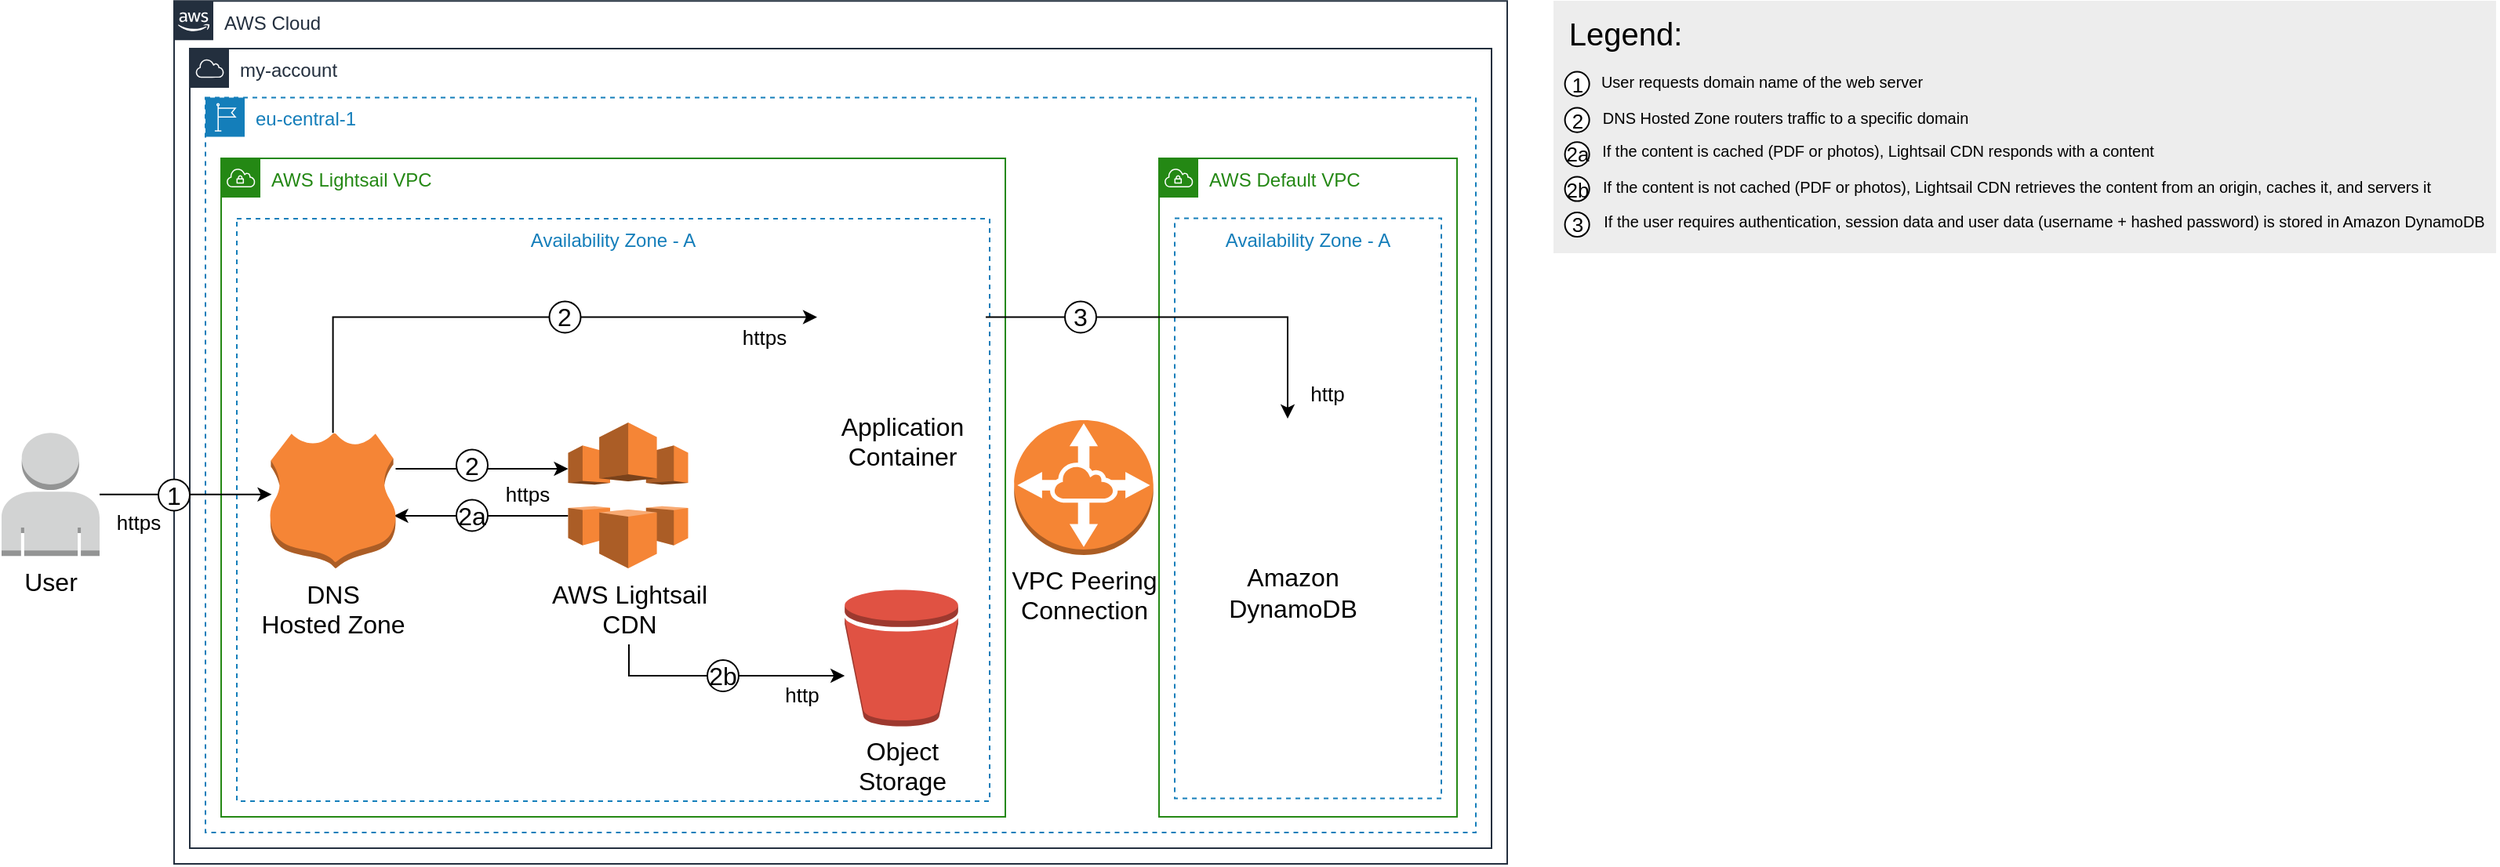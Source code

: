 <mxfile version="15.2.9" type="device"><diagram id="wiHLDjHWWXYlSndVpIRF" name="Page-1"><mxGraphModel dx="788" dy="459" grid="1" gridSize="10" guides="1" tooltips="1" connect="1" arrows="1" fold="1" page="1" pageScale="1" pageWidth="827" pageHeight="1169" math="0" shadow="0"><root><mxCell id="0"/><mxCell id="1" parent="0"/><mxCell id="avk4YwgnpbbZLL6bhNj2-131" value="AWS Cloud" style="points=[[0,0],[0.25,0],[0.5,0],[0.75,0],[1,0],[1,0.25],[1,0.5],[1,0.75],[1,1],[0.75,1],[0.5,1],[0.25,1],[0,1],[0,0.75],[0,0.5],[0,0.25]];outlineConnect=0;gradientColor=none;html=1;whiteSpace=wrap;fontSize=12;fontStyle=0;shape=mxgraph.aws4.group;grIcon=mxgraph.aws4.group_aws_cloud_alt;strokeColor=#232F3E;fillColor=none;verticalAlign=top;align=left;spacingLeft=30;fontColor=#232F3E;dashed=0;" parent="1" vertex="1"><mxGeometry x="790" y="209.66" width="850" height="550.34" as="geometry"/></mxCell><mxCell id="avk4YwgnpbbZLL6bhNj2-130" value="my-account" style="points=[[0,0],[0.25,0],[0.5,0],[0.75,0],[1,0],[1,0.25],[1,0.5],[1,0.75],[1,1],[0.75,1],[0.5,1],[0.25,1],[0,1],[0,0.75],[0,0.5],[0,0.25]];outlineConnect=0;gradientColor=none;html=1;whiteSpace=wrap;fontSize=12;fontStyle=0;shape=mxgraph.aws4.group;grIcon=mxgraph.aws4.group_aws_cloud;strokeColor=#232F3E;fillColor=none;verticalAlign=top;align=left;spacingLeft=30;fontColor=#232F3E;dashed=0;" parent="1" vertex="1"><mxGeometry x="800" y="240" width="830" height="510" as="geometry"/></mxCell><mxCell id="avk4YwgnpbbZLL6bhNj2-129" value="eu-central-1" style="points=[[0,0],[0.25,0],[0.5,0],[0.75,0],[1,0],[1,0.25],[1,0.5],[1,0.75],[1,1],[0.75,1],[0.5,1],[0.25,1],[0,1],[0,0.75],[0,0.5],[0,0.25]];outlineConnect=0;gradientColor=none;html=1;whiteSpace=wrap;fontSize=12;fontStyle=0;shape=mxgraph.aws4.group;grIcon=mxgraph.aws4.group_region;strokeColor=#147EBA;fillColor=none;verticalAlign=top;align=left;spacingLeft=30;fontColor=#147EBA;dashed=1;" parent="1" vertex="1"><mxGeometry x="810" y="271.25" width="810" height="468.75" as="geometry"/></mxCell><mxCell id="avk4YwgnpbbZLL6bhNj2-128" value="&lt;font color=&quot;#248814&quot;&gt;AWS Default VPC&lt;/font&gt;" style="points=[[0,0],[0.25,0],[0.5,0],[0.75,0],[1,0],[1,0.25],[1,0.5],[1,0.75],[1,1],[0.75,1],[0.5,1],[0.25,1],[0,1],[0,0.75],[0,0.5],[0,0.25]];outlineConnect=0;gradientColor=none;html=1;whiteSpace=wrap;fontSize=12;fontStyle=0;shape=mxgraph.aws4.group;grIcon=mxgraph.aws4.group_vpc;strokeColor=#248814;fillColor=none;verticalAlign=top;align=left;spacingLeft=30;fontColor=#AAB7B8;dashed=0;" parent="1" vertex="1"><mxGeometry x="1418" y="310" width="190" height="420" as="geometry"/></mxCell><mxCell id="avk4YwgnpbbZLL6bhNj2-125" value="Availability Zone - A" style="fillColor=none;strokeColor=#147EBA;dashed=1;verticalAlign=top;fontStyle=0;fontColor=#147EBA;" parent="1" vertex="1"><mxGeometry x="830" y="348.5" width="480" height="371.5" as="geometry"/></mxCell><mxCell id="avk4YwgnpbbZLL6bhNj2-127" value="&lt;font color=&quot;#248814&quot;&gt;AWS Lightsail VPC&lt;/font&gt;" style="points=[[0,0],[0.25,0],[0.5,0],[0.75,0],[1,0],[1,0.25],[1,0.5],[1,0.75],[1,1],[0.75,1],[0.5,1],[0.25,1],[0,1],[0,0.75],[0,0.5],[0,0.25]];outlineConnect=0;gradientColor=none;html=1;whiteSpace=wrap;fontSize=12;fontStyle=0;shape=mxgraph.aws4.group;grIcon=mxgraph.aws4.group_vpc;strokeColor=#248814;fillColor=none;verticalAlign=top;align=left;spacingLeft=30;fontColor=#AAB7B8;dashed=0;" parent="1" vertex="1"><mxGeometry x="820" y="310" width="500" height="420" as="geometry"/></mxCell><mxCell id="avk4YwgnpbbZLL6bhNj2-126" value="Availability Zone - A" style="fillColor=none;strokeColor=#147EBA;dashed=1;verticalAlign=top;fontStyle=0;fontColor=#147EBA;" parent="1" vertex="1"><mxGeometry x="1428" y="348.25" width="170" height="370" as="geometry"/></mxCell><mxCell id="avk4YwgnpbbZLL6bhNj2-93" style="edgeStyle=orthogonalEdgeStyle;rounded=0;orthogonalLoop=1;jettySize=auto;html=1;" parent="1" edge="1"><mxGeometry relative="1" as="geometry"><mxPoint x="930.25" y="538.0" as="targetPoint"/><mxPoint x="1041.25" y="538.0" as="sourcePoint"/></mxGeometry></mxCell><mxCell id="avk4YwgnpbbZLL6bhNj2-106" style="edgeStyle=orthogonalEdgeStyle;rounded=0;orthogonalLoop=1;jettySize=auto;html=1;" parent="1" target="avk4YwgnpbbZLL6bhNj2-101" edge="1"><mxGeometry relative="1" as="geometry"><mxPoint x="1080" y="620" as="sourcePoint"/><Array as="points"><mxPoint x="1080" y="640"/></Array></mxGeometry></mxCell><mxCell id="avk4YwgnpbbZLL6bhNj2-94" value="&lt;font style=&quot;font-size: 16px&quot;&gt;AWS Lightsail &lt;br&gt;CDN&lt;/font&gt;" style="outlineConnect=0;dashed=0;verticalLabelPosition=bottom;verticalAlign=top;align=center;html=1;shape=mxgraph.aws3.cloudfront;fillColor=#F58536;gradientColor=none;" parent="1" vertex="1"><mxGeometry x="1041.25" y="478.5" width="76.5" height="93" as="geometry"/></mxCell><mxCell id="Kc-gekyZAn81lCv77Ji4-4" style="edgeStyle=orthogonalEdgeStyle;rounded=0;orthogonalLoop=1;jettySize=auto;html=1;" edge="1" parent="1" source="avk4YwgnpbbZLL6bhNj2-96"><mxGeometry relative="1" as="geometry"><mxPoint x="1500" y="476" as="targetPoint"/><Array as="points"><mxPoint x="1500" y="411"/></Array></mxGeometry></mxCell><mxCell id="avk4YwgnpbbZLL6bhNj2-96" value="&lt;font style=&quot;font-size: 16px&quot;&gt;Application &lt;br&gt;Container&lt;/font&gt;" style="shape=image;html=1;verticalAlign=top;verticalLabelPosition=bottom;labelBackgroundColor=#ffffff;imageAspect=0;aspect=fixed;image=https://cdn3.iconfinder.com/data/icons/social-media-2169/24/social_media_social_media_logo_docker-128.png" parent="1" vertex="1"><mxGeometry x="1200" y="357.5" width="107.5" height="107.5" as="geometry"/></mxCell><mxCell id="avk4YwgnpbbZLL6bhNj2-97" style="edgeStyle=orthogonalEdgeStyle;rounded=0;orthogonalLoop=1;jettySize=auto;html=1;" parent="1" edge="1"><mxGeometry relative="1" as="geometry"><mxPoint x="931.25" y="507.995" as="sourcePoint"/><mxPoint x="1041.25" y="507.995" as="targetPoint"/></mxGeometry></mxCell><mxCell id="avk4YwgnpbbZLL6bhNj2-98" value="" style="group" parent="1" vertex="1" connectable="0"><mxGeometry x="1440" y="459.05" width="125.4" height="148.4" as="geometry"/></mxCell><mxCell id="avk4YwgnpbbZLL6bhNj2-99" value="" style="shape=image;html=1;verticalAlign=top;verticalLabelPosition=bottom;labelBackgroundColor=#ffffff;imageAspect=0;aspect=fixed;image=https://cdn2.iconfinder.com/data/icons/amazon-aws-stencils/100/Database_copy_DynamoDB-128.png" parent="avk4YwgnpbbZLL6bhNj2-98" vertex="1"><mxGeometry width="125.4" height="125.4" as="geometry"/></mxCell><mxCell id="avk4YwgnpbbZLL6bhNj2-100" value="&lt;font style=&quot;font-size: 16px&quot;&gt;Amazon &lt;br&gt;DynamoDB&lt;/font&gt;" style="text;html=1;align=center;verticalAlign=middle;resizable=0;points=[];autosize=1;strokeColor=none;fillColor=none;" parent="avk4YwgnpbbZLL6bhNj2-98" vertex="1"><mxGeometry x="12.7" y="108.4" width="100" height="40" as="geometry"/></mxCell><mxCell id="avk4YwgnpbbZLL6bhNj2-101" value="&lt;font style=&quot;font-size: 16px&quot;&gt;Object &lt;br&gt;Storage&lt;/font&gt;" style="outlineConnect=0;dashed=0;verticalLabelPosition=bottom;verticalAlign=top;align=center;html=1;shape=mxgraph.aws3.bucket;fillColor=#E05243;gradientColor=none;" parent="1" vertex="1"><mxGeometry x="1217.6" y="585" width="72.3" height="87.3" as="geometry"/></mxCell><mxCell id="avk4YwgnpbbZLL6bhNj2-103" value="&lt;font style=&quot;font-size: 16px&quot;&gt;User&lt;/font&gt;" style="outlineConnect=0;dashed=0;verticalLabelPosition=bottom;verticalAlign=top;align=center;html=1;shape=mxgraph.aws3.user;fillColor=#D2D3D3;gradientColor=none;" parent="1" vertex="1"><mxGeometry x="680" y="485.13" width="62.5" height="78.53" as="geometry"/></mxCell><mxCell id="Kc-gekyZAn81lCv77Ji4-2" style="edgeStyle=orthogonalEdgeStyle;rounded=0;orthogonalLoop=1;jettySize=auto;html=1;entryX=0;entryY=0.5;entryDx=0;entryDy=0;" edge="1" parent="1" source="avk4YwgnpbbZLL6bhNj2-104" target="avk4YwgnpbbZLL6bhNj2-96"><mxGeometry relative="1" as="geometry"><Array as="points"><mxPoint x="891" y="411"/></Array></mxGeometry></mxCell><mxCell id="avk4YwgnpbbZLL6bhNj2-104" value="&lt;font size=&quot;3&quot;&gt;DNS &lt;br&gt;Hosted Zone&lt;br&gt;&lt;/font&gt;" style="outlineConnect=0;dashed=0;verticalLabelPosition=bottom;verticalAlign=top;align=center;html=1;shape=mxgraph.aws3.hosted_zone;fillColor=#F58536;gradientColor=none;" parent="1" vertex="1"><mxGeometry x="851.25" y="485.13" width="80" height="86.37" as="geometry"/></mxCell><mxCell id="avk4YwgnpbbZLL6bhNj2-112" value="&lt;font style=&quot;font-size: 16px&quot;&gt;2&lt;/font&gt;" style="ellipse;whiteSpace=wrap;html=1;aspect=fixed;" parent="1" vertex="1"><mxGeometry x="970" y="495.74" width="20" height="20" as="geometry"/></mxCell><mxCell id="avk4YwgnpbbZLL6bhNj2-113" value="&lt;font style=&quot;font-size: 16px&quot;&gt;2a&lt;/font&gt;" style="ellipse;whiteSpace=wrap;html=1;aspect=fixed;" parent="1" vertex="1"><mxGeometry x="970" y="527.74" width="20" height="20" as="geometry"/></mxCell><mxCell id="avk4YwgnpbbZLL6bhNj2-114" value="&lt;font style=&quot;font-size: 16px&quot;&gt;2&lt;/font&gt;" style="ellipse;whiteSpace=wrap;html=1;aspect=fixed;" parent="1" vertex="1"><mxGeometry x="1029.25" y="401.25" width="20" height="20" as="geometry"/></mxCell><mxCell id="avk4YwgnpbbZLL6bhNj2-116" value="&lt;font style=&quot;font-size: 16px&quot;&gt;2b&lt;/font&gt;" style="ellipse;whiteSpace=wrap;html=1;aspect=fixed;" parent="1" vertex="1"><mxGeometry x="1130" y="630" width="20" height="20" as="geometry"/></mxCell><mxCell id="avk4YwgnpbbZLL6bhNj2-117" value="&lt;font style=&quot;font-size: 16px&quot;&gt;3&lt;/font&gt;" style="ellipse;whiteSpace=wrap;html=1;aspect=fixed;" parent="1" vertex="1"><mxGeometry x="1358" y="401.25" width="20" height="20" as="geometry"/></mxCell><mxCell id="avk4YwgnpbbZLL6bhNj2-102" style="edgeStyle=orthogonalEdgeStyle;rounded=0;orthogonalLoop=1;jettySize=auto;html=1;" parent="1" source="avk4YwgnpbbZLL6bhNj2-103" edge="1"><mxGeometry relative="1" as="geometry"><mxPoint x="852.25" y="524.34" as="targetPoint"/></mxGeometry></mxCell><mxCell id="avk4YwgnpbbZLL6bhNj2-111" value="&lt;font style=&quot;font-size: 16px&quot;&gt;1&lt;/font&gt;" style="ellipse;whiteSpace=wrap;html=1;aspect=fixed;" parent="1" vertex="1"><mxGeometry x="780" y="514.74" width="20" height="20" as="geometry"/></mxCell><mxCell id="avk4YwgnpbbZLL6bhNj2-138" value="" style="group" parent="1" vertex="1" connectable="0"><mxGeometry x="1670" y="210" width="601.552" height="180" as="geometry"/></mxCell><mxCell id="avk4YwgnpbbZLL6bhNj2-132" value="" style="rounded=0;whiteSpace=wrap;html=1;align=left;strokeColor=#EDEDED;fillColor=#EDEDED;" parent="avk4YwgnpbbZLL6bhNj2-138" vertex="1"><mxGeometry width="600" height="160" as="geometry"/></mxCell><mxCell id="avk4YwgnpbbZLL6bhNj2-26" value="&lt;font style=&quot;font-size: 13px&quot;&gt;1&lt;/font&gt;" style="ellipse;whiteSpace=wrap;html=1;aspect=fixed;" parent="avk4YwgnpbbZLL6bhNj2-138" vertex="1"><mxGeometry x="6.796" y="44.79" width="15.534" height="15.534" as="geometry"/></mxCell><mxCell id="avk4YwgnpbbZLL6bhNj2-27" value="&lt;font style=&quot;font-size: 10px&quot;&gt;User requests domain name of the web server&lt;/font&gt;" style="text;html=1;align=center;verticalAlign=middle;resizable=0;points=[];autosize=1;strokeColor=none;fillColor=none;" parent="avk4YwgnpbbZLL6bhNj2-138" vertex="1"><mxGeometry x="21.55" y="40.79" width="220" height="20" as="geometry"/></mxCell><mxCell id="avk4YwgnpbbZLL6bhNj2-28" value="&lt;font style=&quot;font-size: 13px&quot;&gt;2&lt;/font&gt;" style="ellipse;whiteSpace=wrap;html=1;aspect=fixed;" parent="avk4YwgnpbbZLL6bhNj2-138" vertex="1"><mxGeometry x="6.796" y="67.79" width="15.534" height="15.534" as="geometry"/></mxCell><mxCell id="avk4YwgnpbbZLL6bhNj2-30" value="&lt;font style=&quot;font-size: 10px&quot;&gt;DNS Hosted Zone routers traffic to a specific domain&lt;/font&gt;" style="text;html=1;align=center;verticalAlign=middle;resizable=0;points=[];autosize=1;strokeColor=none;fillColor=none;" parent="avk4YwgnpbbZLL6bhNj2-138" vertex="1"><mxGeometry x="21.553" y="63.79" width="250" height="20" as="geometry"/></mxCell><mxCell id="avk4YwgnpbbZLL6bhNj2-31" value="&lt;font style=&quot;font-size: 13px&quot;&gt;2a&lt;/font&gt;" style="ellipse;whiteSpace=wrap;html=1;aspect=fixed;" parent="avk4YwgnpbbZLL6bhNj2-138" vertex="1"><mxGeometry x="6.796" y="89.57" width="15.534" height="15.534" as="geometry"/></mxCell><mxCell id="avk4YwgnpbbZLL6bhNj2-32" value="&lt;font style=&quot;font-size: 10px&quot;&gt;If the content is cached (PDF or photos), Lightsail CDN responds with a content&lt;/font&gt;" style="text;html=1;align=center;verticalAlign=middle;resizable=0;points=[];autosize=1;strokeColor=none;fillColor=none;" parent="avk4YwgnpbbZLL6bhNj2-138" vertex="1"><mxGeometry x="20.552" y="85.34" width="370" height="20" as="geometry"/></mxCell><mxCell id="avk4YwgnpbbZLL6bhNj2-33" value="&lt;font style=&quot;font-size: 13px&quot;&gt;2b&lt;/font&gt;" style="ellipse;whiteSpace=wrap;html=1;aspect=fixed;" parent="avk4YwgnpbbZLL6bhNj2-138" vertex="1"><mxGeometry x="6.799" y="111.78" width="15.534" height="15.534" as="geometry"/></mxCell><mxCell id="avk4YwgnpbbZLL6bhNj2-40" value="&lt;font style=&quot;font-size: 10px&quot;&gt;If the user requires authentication, session data and user data (username + hashed password) is stored in Amazon DynamoDB&lt;/font&gt;" style="text;html=1;align=center;verticalAlign=middle;resizable=0;points=[];autosize=1;strokeColor=none;fillColor=none;" parent="avk4YwgnpbbZLL6bhNj2-138" vertex="1"><mxGeometry x="21.552" y="130.0" width="580" height="20" as="geometry"/></mxCell><mxCell id="avk4YwgnpbbZLL6bhNj2-79" value="&lt;div&gt;&lt;font style=&quot;font-size: 10px&quot;&gt;If the content is not cached&amp;nbsp;(PDF or photos), Lightsail CDN retrieves the content from an origin, caches it, and servers it&lt;/font&gt;&lt;/div&gt;" style="text;html=1;strokeColor=none;fillColor=none;align=left;verticalAlign=middle;whiteSpace=wrap;rounded=0;" parent="avk4YwgnpbbZLL6bhNj2-138" vertex="1"><mxGeometry x="29.32" y="109.87" width="572.23" height="16.44" as="geometry"/></mxCell><mxCell id="avk4YwgnpbbZLL6bhNj2-136" value="&lt;font style=&quot;font-size: 20px&quot;&gt;Legend:&lt;/font&gt;" style="text;html=1;align=center;verticalAlign=middle;resizable=0;points=[];autosize=1;strokeColor=none;fillColor=none;" parent="avk4YwgnpbbZLL6bhNj2-138" vertex="1"><mxGeometry y="9.66" width="90" height="20" as="geometry"/></mxCell><mxCell id="Kc-gekyZAn81lCv77Ji4-12" value="&lt;font style=&quot;font-size: 13px&quot;&gt;3&lt;/font&gt;" style="ellipse;whiteSpace=wrap;html=1;aspect=fixed;align=center;" vertex="1" parent="avk4YwgnpbbZLL6bhNj2-138"><mxGeometry x="6.799" y="134.47" width="15.534" height="15.534" as="geometry"/></mxCell><mxCell id="Kc-gekyZAn81lCv77Ji4-1" value="&lt;font style=&quot;font-size: 16px&quot;&gt;VPC Peering &lt;br&gt;Connection&lt;/font&gt;" style="outlineConnect=0;dashed=0;verticalLabelPosition=bottom;verticalAlign=top;align=center;html=1;shape=mxgraph.aws3.vpc_peering;fillColor=#F58534;gradientColor=none;" vertex="1" parent="1"><mxGeometry x="1325.63" y="477.0" width="88.75" height="86" as="geometry"/></mxCell><mxCell id="Kc-gekyZAn81lCv77Ji4-5" value="&lt;font style=&quot;font-size: 13px&quot;&gt;https&lt;/font&gt;" style="text;html=1;align=center;verticalAlign=middle;resizable=0;points=[];autosize=1;strokeColor=none;fillColor=none;" vertex="1" parent="1"><mxGeometry x="746.5" y="531.74" width="40" height="20" as="geometry"/></mxCell><mxCell id="Kc-gekyZAn81lCv77Ji4-6" value="&lt;font style=&quot;font-size: 13px&quot;&gt;https&lt;/font&gt;" style="text;html=1;align=center;verticalAlign=middle;resizable=0;points=[];autosize=1;strokeColor=none;fillColor=none;" vertex="1" parent="1"><mxGeometry x="995" y="514.4" width="40" height="20" as="geometry"/></mxCell><mxCell id="Kc-gekyZAn81lCv77Ji4-7" value="&lt;font style=&quot;font-size: 13px&quot;&gt;http&lt;/font&gt;" style="text;html=1;align=center;verticalAlign=middle;resizable=0;points=[];autosize=1;strokeColor=none;fillColor=none;" vertex="1" parent="1"><mxGeometry x="1170" y="642" width="40" height="20" as="geometry"/></mxCell><mxCell id="Kc-gekyZAn81lCv77Ji4-8" value="&lt;font style=&quot;font-size: 13px&quot;&gt;https&lt;/font&gt;" style="text;html=1;align=center;verticalAlign=middle;resizable=0;points=[];autosize=1;strokeColor=none;fillColor=none;" vertex="1" parent="1"><mxGeometry x="1146" y="414.25" width="40" height="20" as="geometry"/></mxCell><mxCell id="Kc-gekyZAn81lCv77Ji4-9" value="&lt;font style=&quot;font-size: 13px&quot;&gt;http&lt;/font&gt;" style="text;html=1;align=center;verticalAlign=middle;resizable=0;points=[];autosize=1;strokeColor=none;fillColor=none;" vertex="1" parent="1"><mxGeometry x="1505" y="450.05" width="40" height="20" as="geometry"/></mxCell></root></mxGraphModel></diagram></mxfile>
